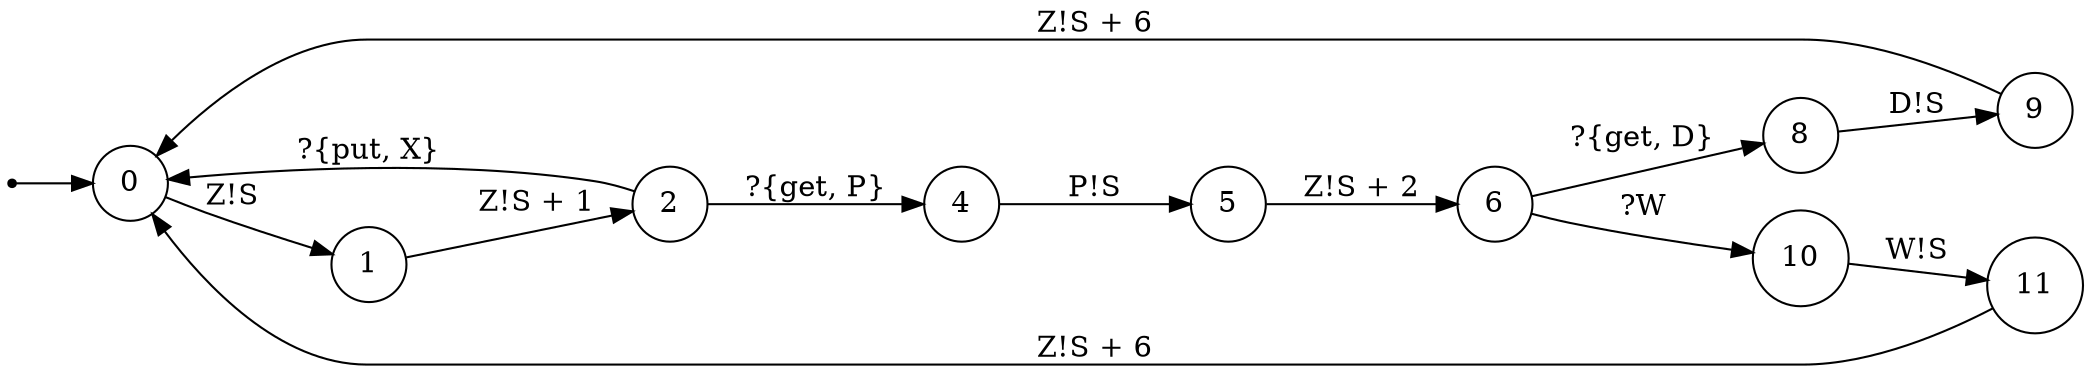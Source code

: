 digraph Communicating_Actor_Automata {

            rankdir=LR;
   size="100, 50"
  node [shape = doublecircle]; 

            node [shape = point]; START;
   node [shape = circle];
   START->0;

            
0 -> 1 [ label = "Z!S"];
1 -> 2 [ label = "Z!S + 1"];
2 -> 4 [ label = "?{get, P}"];
4 -> 5 [ label = "P!S"];
5 -> 6 [ label = "Z!S + 2"];
6 -> 8 [ label = "?{get, D}"];
8 -> 9 [ label = "D!S"];
9 -> 0 [ label = "Z!S + 6"];
6 -> 10 [ label = "?W"];
10 -> 11 [ label = "W!S"];
11 -> 0 [ label = "Z!S + 6"];
2 -> 0 [ label = "?{put, X}"];
}